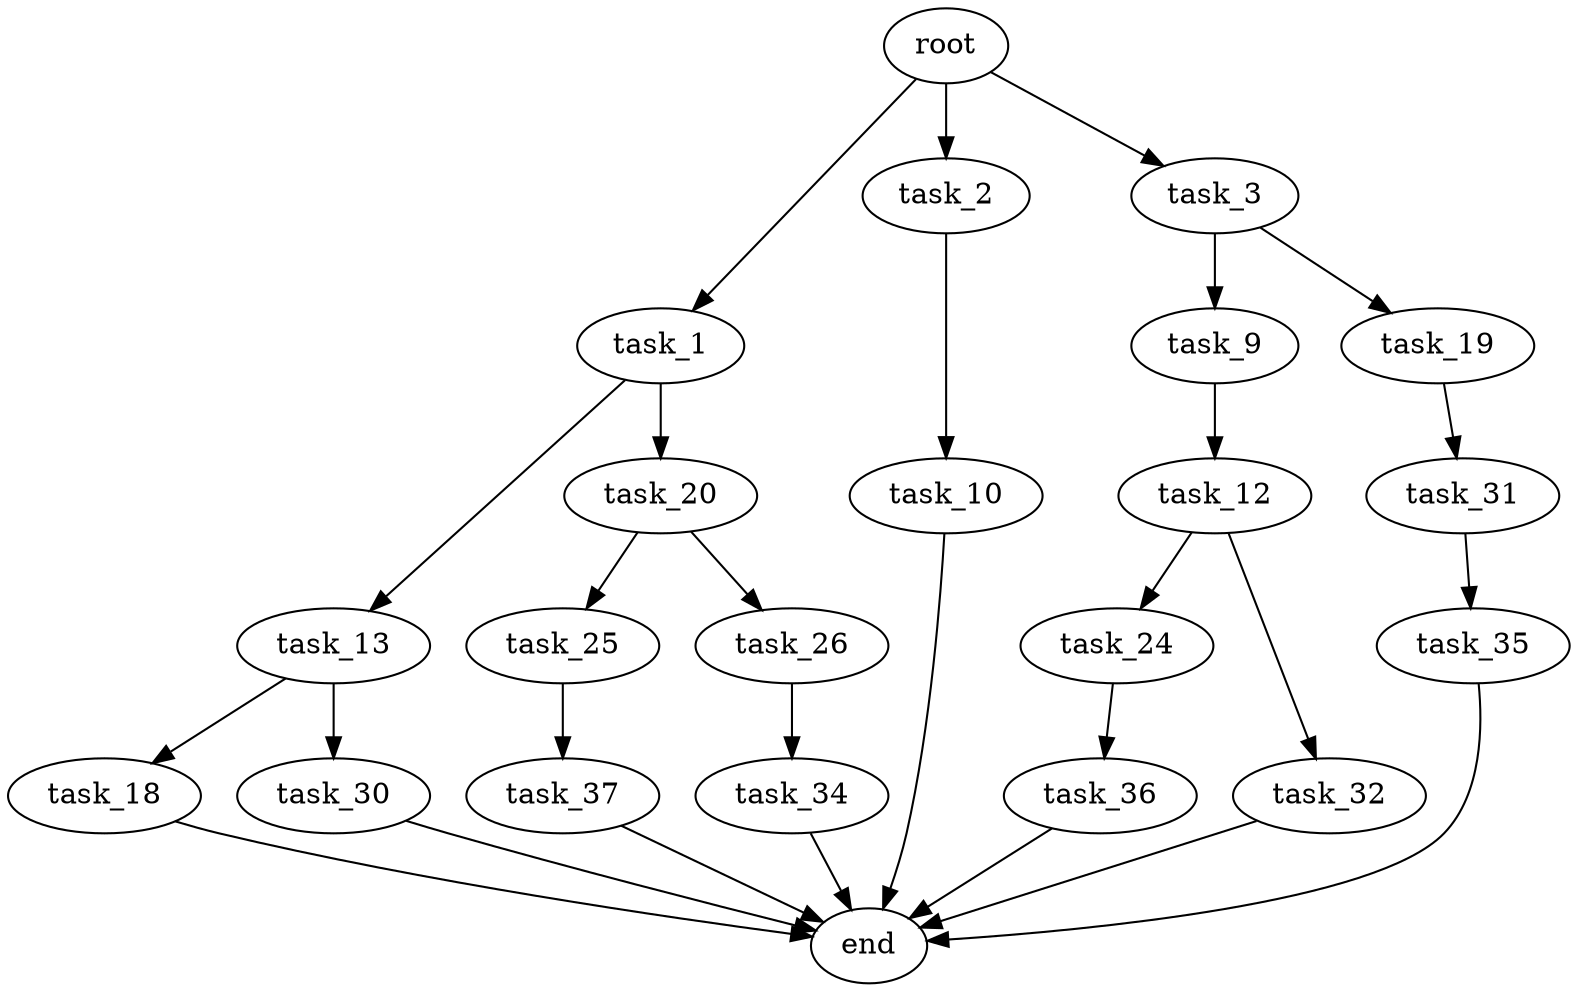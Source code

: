 digraph G {
  root [size="0.000000"];
  task_1 [size="549755813888.000000"];
  task_2 [size="9691286853.000000"];
  task_3 [size="22439418275.000000"];
  task_9 [size="1073741824000.000000"];
  task_10 [size="8589934592.000000"];
  task_12 [size="68719476736.000000"];
  task_13 [size="770448514599.000000"];
  task_18 [size="10197116085.000000"];
  task_19 [size="30142471092.000000"];
  task_20 [size="289406550167.000000"];
  task_24 [size="1014731577815.000000"];
  task_25 [size="26725223916.000000"];
  task_26 [size="859646806883.000000"];
  task_30 [size="8589934592.000000"];
  task_31 [size="18811466055.000000"];
  task_32 [size="1585244459.000000"];
  task_34 [size="8589934592.000000"];
  task_35 [size="368293445632.000000"];
  task_36 [size="86343232621.000000"];
  task_37 [size="10783363756.000000"];
  end [size="0.000000"];

  root -> task_1 [size="1.000000"];
  root -> task_2 [size="1.000000"];
  root -> task_3 [size="1.000000"];
  task_1 -> task_13 [size="536870912.000000"];
  task_1 -> task_20 [size="536870912.000000"];
  task_2 -> task_10 [size="411041792.000000"];
  task_3 -> task_9 [size="679477248.000000"];
  task_3 -> task_19 [size="679477248.000000"];
  task_9 -> task_12 [size="838860800.000000"];
  task_10 -> end [size="1.000000"];
  task_12 -> task_24 [size="134217728.000000"];
  task_12 -> task_32 [size="134217728.000000"];
  task_13 -> task_18 [size="536870912.000000"];
  task_13 -> task_30 [size="536870912.000000"];
  task_18 -> end [size="1.000000"];
  task_19 -> task_31 [size="536870912.000000"];
  task_20 -> task_25 [size="209715200.000000"];
  task_20 -> task_26 [size="209715200.000000"];
  task_24 -> task_36 [size="679477248.000000"];
  task_25 -> task_37 [size="838860800.000000"];
  task_26 -> task_34 [size="679477248.000000"];
  task_30 -> end [size="1.000000"];
  task_31 -> task_35 [size="301989888.000000"];
  task_32 -> end [size="1.000000"];
  task_34 -> end [size="1.000000"];
  task_35 -> end [size="1.000000"];
  task_36 -> end [size="1.000000"];
  task_37 -> end [size="1.000000"];
}
